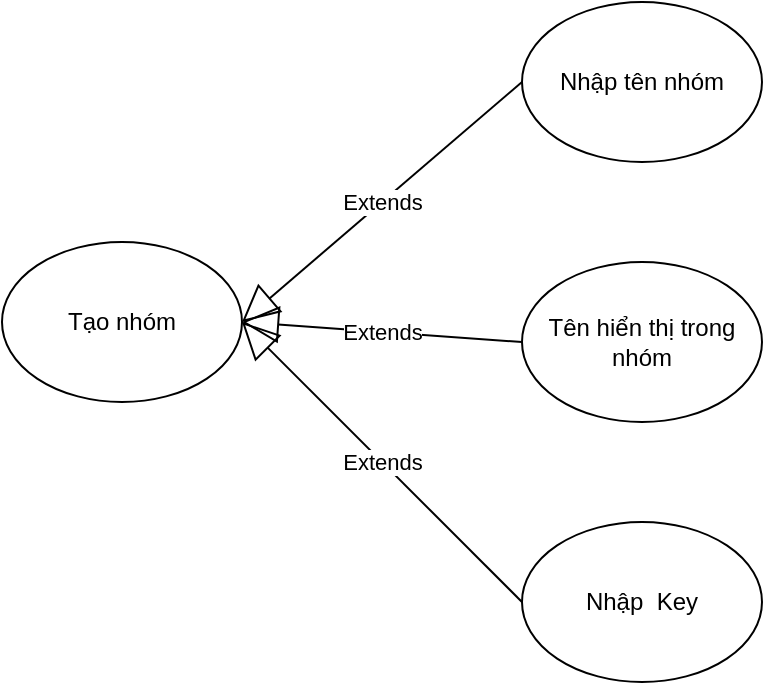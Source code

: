 <mxfile version="13.0.3" type="device"><diagram id="NvgofVG4LiCPIoYICXqs" name="Page-1"><mxGraphModel dx="852" dy="494" grid="1" gridSize="10" guides="1" tooltips="1" connect="1" arrows="1" fold="1" page="1" pageScale="1" pageWidth="850" pageHeight="1100" math="0" shadow="0"><root><mxCell id="0"/><mxCell id="1" parent="0"/><mxCell id="bsgDYk_KrHNQwbC7l3LL-1" value="Tạo nhóm" style="ellipse;whiteSpace=wrap;html=1;" vertex="1" parent="1"><mxGeometry x="90" y="220" width="120" height="80" as="geometry"/></mxCell><mxCell id="bsgDYk_KrHNQwbC7l3LL-2" value="Nhập tên nhóm" style="ellipse;whiteSpace=wrap;html=1;" vertex="1" parent="1"><mxGeometry x="350" y="100" width="120" height="80" as="geometry"/></mxCell><mxCell id="bsgDYk_KrHNQwbC7l3LL-3" value="Tên hiển thị trong nhóm" style="ellipse;whiteSpace=wrap;html=1;" vertex="1" parent="1"><mxGeometry x="350" y="230" width="120" height="80" as="geometry"/></mxCell><mxCell id="bsgDYk_KrHNQwbC7l3LL-4" value="Nhập&amp;nbsp; Key" style="ellipse;whiteSpace=wrap;html=1;" vertex="1" parent="1"><mxGeometry x="350" y="360" width="120" height="80" as="geometry"/></mxCell><mxCell id="bsgDYk_KrHNQwbC7l3LL-5" value="Extends" style="endArrow=block;endSize=16;endFill=0;html=1;exitX=0;exitY=0.5;exitDx=0;exitDy=0;entryX=1;entryY=0.5;entryDx=0;entryDy=0;" edge="1" parent="1" source="bsgDYk_KrHNQwbC7l3LL-2" target="bsgDYk_KrHNQwbC7l3LL-1"><mxGeometry width="160" relative="1" as="geometry"><mxPoint x="340" y="260" as="sourcePoint"/><mxPoint x="500" y="260" as="targetPoint"/></mxGeometry></mxCell><mxCell id="bsgDYk_KrHNQwbC7l3LL-6" value="Extends" style="endArrow=block;endSize=16;endFill=0;html=1;exitX=0;exitY=0.5;exitDx=0;exitDy=0;entryX=1;entryY=0.5;entryDx=0;entryDy=0;" edge="1" parent="1" source="bsgDYk_KrHNQwbC7l3LL-3" target="bsgDYk_KrHNQwbC7l3LL-1"><mxGeometry width="160" relative="1" as="geometry"><mxPoint x="340" y="260" as="sourcePoint"/><mxPoint x="500" y="260" as="targetPoint"/></mxGeometry></mxCell><mxCell id="bsgDYk_KrHNQwbC7l3LL-7" value="Extends" style="endArrow=block;endSize=16;endFill=0;html=1;entryX=1;entryY=0.5;entryDx=0;entryDy=0;exitX=0;exitY=0.5;exitDx=0;exitDy=0;" edge="1" parent="1" source="bsgDYk_KrHNQwbC7l3LL-4" target="bsgDYk_KrHNQwbC7l3LL-1"><mxGeometry width="160" relative="1" as="geometry"><mxPoint x="340" y="260" as="sourcePoint"/><mxPoint x="500" y="260" as="targetPoint"/></mxGeometry></mxCell></root></mxGraphModel></diagram></mxfile>